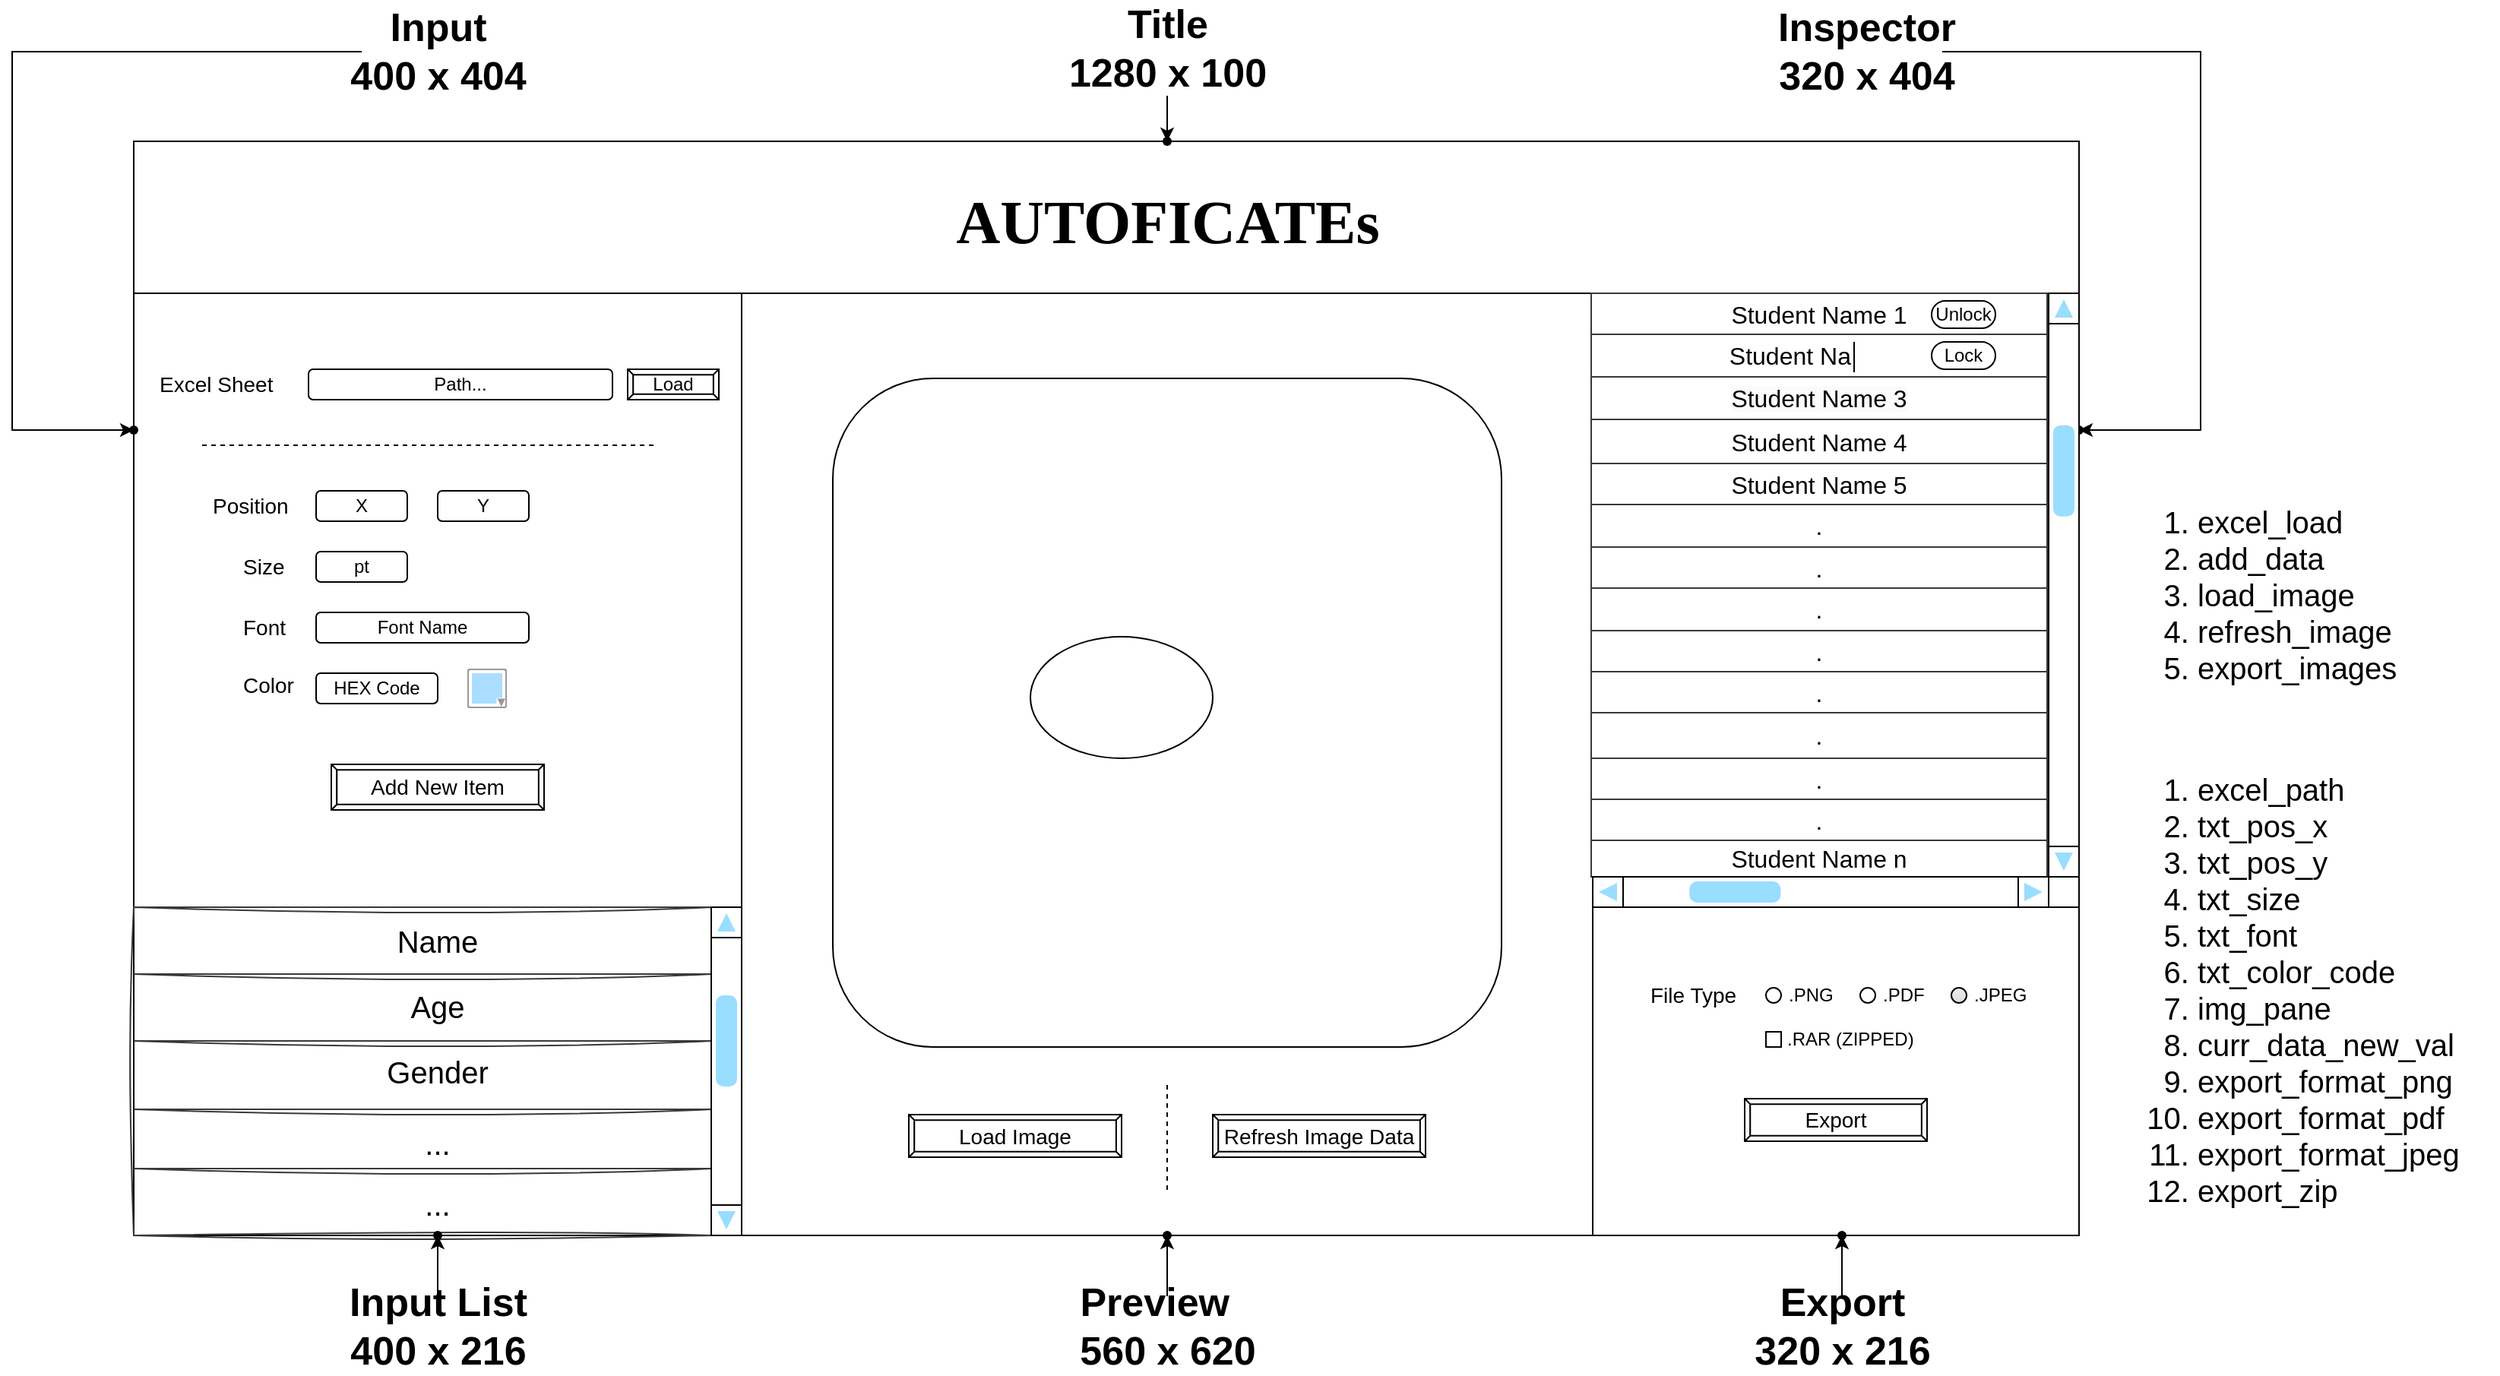 <mxfile version="22.1.11" type="github">
  <diagram name="Layout" id="3tFr-54vqNAXreYe3aTh">
    <mxGraphModel dx="3215" dy="1828" grid="1" gridSize="10" guides="1" tooltips="1" connect="1" arrows="1" fold="1" page="1" pageScale="1" pageWidth="1600" pageHeight="900" math="0" shadow="0">
      <root>
        <object label="" django-id="" id="0">
          <mxCell />
        </object>
        <mxCell id="1" parent="0" />
        <mxCell id="I5DkHqy-VIiB0eivFTLI-1" value="" style="rounded=0;whiteSpace=wrap;html=1;labelPosition=center;verticalLabelPosition=middle;align=center;verticalAlign=middle;movable=0;resizable=0;rotatable=0;deletable=0;editable=0;locked=1;connectable=0;aspect=fixed;fillColor=none;gradientColor=none;gradientDirection=radial;fillStyle=dots;strokeColor=default;glass=0;" parent="1" vertex="1">
          <mxGeometry width="1280" height="720" as="geometry" />
        </mxCell>
        <mxCell id="KJbxnqqP8v8nSf_yf0gy-2" value="" style="endArrow=none;html=1;rounded=0;entryX=0.25;entryY=0;entryDx=0;entryDy=0;movable=0;resizable=0;rotatable=0;deletable=0;editable=0;locked=1;connectable=0;" parent="1" edge="1">
          <mxGeometry width="50" height="50" relative="1" as="geometry">
            <mxPoint x="400" y="100" as="sourcePoint" />
            <mxPoint x="400" y="720" as="targetPoint" />
          </mxGeometry>
        </mxCell>
        <mxCell id="KJbxnqqP8v8nSf_yf0gy-3" value="" style="endArrow=none;html=1;rounded=0;entryX=0.25;entryY=0;entryDx=0;entryDy=0;movable=0;resizable=0;rotatable=0;deletable=0;editable=0;locked=1;connectable=0;" parent="1" edge="1">
          <mxGeometry width="50" height="50" relative="1" as="geometry">
            <mxPoint x="960" y="100" as="sourcePoint" />
            <mxPoint x="960" y="720" as="targetPoint" />
          </mxGeometry>
        </mxCell>
        <mxCell id="KJbxnqqP8v8nSf_yf0gy-4" value="" style="endArrow=none;html=1;rounded=0;movable=1;resizable=1;rotatable=1;deletable=1;editable=1;locked=0;connectable=1;" parent="1" edge="1">
          <mxGeometry width="50" height="50" relative="1" as="geometry">
            <mxPoint y="504" as="sourcePoint" />
            <mxPoint x="400" y="504" as="targetPoint" />
          </mxGeometry>
        </mxCell>
        <mxCell id="KJbxnqqP8v8nSf_yf0gy-5" value="" style="endArrow=none;html=1;rounded=0;movable=0;resizable=0;rotatable=0;deletable=0;editable=0;locked=1;connectable=0;" parent="1" edge="1">
          <mxGeometry width="50" height="50" relative="1" as="geometry">
            <mxPoint x="960" y="504" as="sourcePoint" />
            <mxPoint x="1280" y="504" as="targetPoint" />
          </mxGeometry>
        </mxCell>
        <object label="Load" django-id="excel_load" django-submit-type="POST" id="KJbxnqqP8v8nSf_yf0gy-23">
          <mxCell style="labelPosition=center;verticalLabelPosition=middle;align=center;html=1;shape=mxgraph.basic.button;dx=3.57;whiteSpace=wrap;" parent="1" vertex="1">
            <mxGeometry x="325" y="150" width="60" height="20" as="geometry" />
          </mxCell>
        </object>
        <mxCell id="KJbxnqqP8v8nSf_yf0gy-24" value="Excel Sheet" style="text;html=1;strokeColor=none;fillColor=none;align=left;verticalAlign=middle;whiteSpace=wrap;rounded=0;fontSize=14;" parent="1" vertex="1">
          <mxGeometry x="15" y="150" width="80" height="20" as="geometry" />
        </mxCell>
        <object label="Path..." django-id="excel_path" id="KJbxnqqP8v8nSf_yf0gy-25">
          <mxCell style="rounded=1;whiteSpace=wrap;html=1;strokeColor=default;align=center;verticalAlign=middle;fontFamily=Helvetica;fontSize=12;fontColor=default;fillColor=default;" parent="1" vertex="1">
            <mxGeometry x="115" y="150" width="200" height="20" as="geometry" />
          </mxCell>
        </object>
        <mxCell id="KJbxnqqP8v8nSf_yf0gy-31" value="Position" style="text;html=1;strokeColor=none;fillColor=none;align=left;verticalAlign=middle;whiteSpace=wrap;rounded=0;fontSize=14;fontFamily=Helvetica;fontColor=default;" parent="1" vertex="1">
          <mxGeometry x="50" y="230" width="50" height="20" as="geometry" />
        </mxCell>
        <object label="X" django-id="txt_pos_x" id="KJbxnqqP8v8nSf_yf0gy-33">
          <mxCell style="rounded=1;whiteSpace=wrap;html=1;align=center;verticalAlign=middle;fontFamily=Helvetica;fontSize=12;fontColor=default;fillColor=none;gradientColor=none;" parent="1" vertex="1">
            <mxGeometry x="120" y="230" width="60" height="20" as="geometry" />
          </mxCell>
        </object>
        <object label="Y" django-id="txt_pos_y" id="KJbxnqqP8v8nSf_yf0gy-34">
          <mxCell style="rounded=1;whiteSpace=wrap;html=1;align=center;verticalAlign=middle;fontFamily=Helvetica;fontSize=12;fontColor=default;fillColor=none;gradientColor=none;" parent="1" vertex="1">
            <mxGeometry x="200" y="230" width="60" height="20" as="geometry" />
          </mxCell>
        </object>
        <mxCell id="KJbxnqqP8v8nSf_yf0gy-42" value="Size" style="text;html=1;strokeColor=none;fillColor=none;align=left;verticalAlign=middle;whiteSpace=wrap;rounded=0;fontSize=14;fontFamily=Helvetica;fontColor=default;" parent="1" vertex="1">
          <mxGeometry x="70" y="270" width="30" height="20" as="geometry" />
        </mxCell>
        <object label="&lt;div style=&quot;&quot;&gt;&lt;span style=&quot;background-color: initial;&quot;&gt;pt&lt;/span&gt;&lt;/div&gt;" django-id="txt_size" id="KJbxnqqP8v8nSf_yf0gy-43">
          <mxCell style="rounded=1;whiteSpace=wrap;html=1;align=center;verticalAlign=middle;fontFamily=Helvetica;fontSize=12;fontColor=default;fillColor=none;gradientColor=none;" parent="1" vertex="1">
            <mxGeometry x="120" y="270" width="60" height="20" as="geometry" />
          </mxCell>
        </object>
        <mxCell id="KJbxnqqP8v8nSf_yf0gy-44" value="Font" style="text;html=1;strokeColor=none;fillColor=none;align=left;verticalAlign=middle;whiteSpace=wrap;rounded=0;fontSize=14;fontFamily=Helvetica;fontColor=default;" parent="1" vertex="1">
          <mxGeometry x="70" y="310" width="30" height="20" as="geometry" />
        </mxCell>
        <object label="&lt;div style=&quot;&quot;&gt;&lt;span style=&quot;background-color: initial;&quot;&gt;Font Name&lt;/span&gt;&lt;/div&gt;" django-id="txt_font" id="KJbxnqqP8v8nSf_yf0gy-45">
          <mxCell style="rounded=1;whiteSpace=wrap;html=1;align=center;verticalAlign=middle;fontFamily=Helvetica;fontSize=12;fontColor=default;fillColor=none;gradientColor=none;" parent="1" vertex="1">
            <mxGeometry x="120" y="310" width="140" height="20" as="geometry" />
          </mxCell>
        </object>
        <object label="&lt;div style=&quot;&quot;&gt;&lt;span style=&quot;background-color: initial;&quot;&gt;HEX Code&lt;/span&gt;&lt;/div&gt;" django-id="txt_color_code" id="KJbxnqqP8v8nSf_yf0gy-46">
          <mxCell style="rounded=1;whiteSpace=wrap;html=1;align=center;verticalAlign=middle;fontFamily=Helvetica;fontSize=12;fontColor=default;fillColor=none;gradientColor=none;" parent="1" vertex="1">
            <mxGeometry x="120" y="350" width="80" height="20" as="geometry" />
          </mxCell>
        </object>
        <mxCell id="KJbxnqqP8v8nSf_yf0gy-47" value="Color" style="text;html=1;strokeColor=none;fillColor=none;align=left;verticalAlign=middle;whiteSpace=wrap;rounded=0;fontSize=14;fontFamily=Helvetica;fontColor=default;" parent="1" vertex="1">
          <mxGeometry x="70" y="347.5" width="30" height="20" as="geometry" />
        </mxCell>
        <mxCell id="KJbxnqqP8v8nSf_yf0gy-48" value="" style="verticalLabelPosition=bottom;shadow=0;dashed=0;align=center;html=1;verticalAlign=top;strokeWidth=1;shape=mxgraph.mockup.forms.colorPicker;chosenColor=#aaddff;rounded=0;fontFamily=Helvetica;fontSize=12;" parent="1" vertex="1">
          <mxGeometry x="220" y="347.5" width="25" height="25" as="geometry" />
        </mxCell>
        <mxCell id="KJbxnqqP8v8nSf_yf0gy-49" value="" style="endArrow=none;html=1;rounded=0;fontFamily=Helvetica;fontSize=12;fontColor=default;movable=0;resizable=0;rotatable=0;deletable=0;editable=0;locked=1;connectable=0;" parent="1" edge="1">
          <mxGeometry width="50" height="50" relative="1" as="geometry">
            <mxPoint y="100" as="sourcePoint" />
            <mxPoint x="1280" y="100" as="targetPoint" />
          </mxGeometry>
        </mxCell>
        <object label="Add New Item" django-id="add_data" django-submit-type="POST" id="KJbxnqqP8v8nSf_yf0gy-50">
          <mxCell style="labelPosition=center;verticalLabelPosition=middle;align=center;html=1;shape=mxgraph.basic.button;dx=3.57;whiteSpace=wrap;fontSize=14;" parent="1" vertex="1">
            <mxGeometry x="130" y="410" width="140" height="30" as="geometry" />
          </mxCell>
        </object>
        <mxCell id="KJbxnqqP8v8nSf_yf0gy-64" value="" style="shape=table;startSize=0;container=1;collapsible=0;childLayout=tableLayout;fontSize=16;rounded=1;align=left;verticalAlign=middle;fontFamily=Helvetica;spacing=2;labelBorderColor=none;whiteSpace=wrap;html=1;labelBackgroundColor=none;fontStyle=0;arcSize=37;swimlaneLine=1;swimlaneFillColor=default;spacingLeft=50;fillColor=default;strokeColor=#36393d;fillStyle=auto;gradientColor=none;shadow=0;sketch=1;curveFitting=1;jiggle=2;" parent="1" vertex="1">
          <mxGeometry y="504" width="380" height="216" as="geometry" />
        </mxCell>
        <mxCell id="KJbxnqqP8v8nSf_yf0gy-79" style="shape=tableRow;horizontal=0;startSize=0;swimlaneHead=0;swimlaneBody=0;strokeColor=inherit;top=0;left=0;bottom=0;right=0;collapsible=0;dropTarget=0;fillColor=none;points=[[0,0.5],[1,0.5]];portConstraint=eastwest;fontSize=16;rounded=0;align=left;verticalAlign=middle;fontFamily=Helvetica;fontColor=default;html=1;spacingLeft=3;spacing=5;" parent="KJbxnqqP8v8nSf_yf0gy-64" vertex="1">
          <mxGeometry width="380" height="44" as="geometry" />
        </mxCell>
        <mxCell id="KJbxnqqP8v8nSf_yf0gy-80" value="" style="shape=partialRectangle;html=1;whiteSpace=wrap;connectable=0;strokeColor=inherit;overflow=hidden;fillColor=none;top=0;left=0;bottom=0;right=0;pointerEvents=1;fontSize=16;rounded=0;align=left;verticalAlign=middle;fontFamily=Helvetica;fontColor=default;" parent="KJbxnqqP8v8nSf_yf0gy-79" vertex="1">
          <mxGeometry width="380" height="44" as="geometry">
            <mxRectangle width="380" height="44" as="alternateBounds" />
          </mxGeometry>
        </mxCell>
        <mxCell id="KJbxnqqP8v8nSf_yf0gy-77" style="shape=tableRow;horizontal=0;startSize=0;swimlaneHead=0;swimlaneBody=0;strokeColor=inherit;top=0;left=0;bottom=0;right=0;collapsible=0;dropTarget=0;fillColor=none;points=[[0,0.5],[1,0.5]];portConstraint=eastwest;fontSize=16;rounded=0;align=left;verticalAlign=middle;fontFamily=Helvetica;fontColor=default;html=1;" parent="KJbxnqqP8v8nSf_yf0gy-64" vertex="1">
          <mxGeometry y="44" width="380" height="44" as="geometry" />
        </mxCell>
        <mxCell id="KJbxnqqP8v8nSf_yf0gy-78" value="" style="shape=partialRectangle;html=1;whiteSpace=wrap;connectable=0;strokeColor=inherit;overflow=hidden;fillColor=none;top=0;left=0;bottom=0;right=0;pointerEvents=1;fontSize=16;rounded=0;align=left;verticalAlign=middle;fontFamily=Helvetica;fontColor=default;" parent="KJbxnqqP8v8nSf_yf0gy-77" vertex="1">
          <mxGeometry width="380" height="44" as="geometry">
            <mxRectangle width="380" height="44" as="alternateBounds" />
          </mxGeometry>
        </mxCell>
        <mxCell id="KJbxnqqP8v8nSf_yf0gy-65" value="" style="shape=tableRow;horizontal=0;startSize=0;swimlaneHead=0;swimlaneBody=0;strokeColor=inherit;top=0;left=0;bottom=0;right=0;collapsible=0;dropTarget=0;fillColor=none;points=[[0,0.5],[1,0.5]];portConstraint=eastwest;fontSize=16;rounded=0;align=left;verticalAlign=middle;fontFamily=Helvetica;fontColor=default;html=1;" parent="KJbxnqqP8v8nSf_yf0gy-64" vertex="1">
          <mxGeometry y="88" width="380" height="45" as="geometry" />
        </mxCell>
        <mxCell id="KJbxnqqP8v8nSf_yf0gy-67" value="" style="shape=partialRectangle;html=1;whiteSpace=wrap;connectable=0;strokeColor=inherit;overflow=hidden;fillColor=none;top=0;left=0;bottom=0;right=0;pointerEvents=1;fontSize=16;rounded=0;align=left;verticalAlign=middle;fontFamily=Helvetica;fontColor=default;" parent="KJbxnqqP8v8nSf_yf0gy-65" vertex="1">
          <mxGeometry width="380" height="45" as="geometry">
            <mxRectangle width="380" height="45" as="alternateBounds" />
          </mxGeometry>
        </mxCell>
        <mxCell id="KJbxnqqP8v8nSf_yf0gy-69" value="" style="shape=tableRow;horizontal=0;startSize=0;swimlaneHead=0;swimlaneBody=0;strokeColor=inherit;top=0;left=0;bottom=0;right=0;collapsible=0;dropTarget=0;fillColor=none;points=[[0,0.5],[1,0.5]];portConstraint=eastwest;fontSize=16;rounded=0;align=left;verticalAlign=middle;fontFamily=Helvetica;fontColor=default;html=1;" parent="KJbxnqqP8v8nSf_yf0gy-64" vertex="1">
          <mxGeometry y="133" width="380" height="39" as="geometry" />
        </mxCell>
        <mxCell id="KJbxnqqP8v8nSf_yf0gy-71" value="" style="shape=partialRectangle;html=1;whiteSpace=wrap;connectable=0;strokeColor=inherit;overflow=hidden;fillColor=none;top=0;left=0;bottom=0;right=0;pointerEvents=1;fontSize=16;rounded=0;align=left;verticalAlign=middle;fontFamily=Helvetica;fontColor=default;" parent="KJbxnqqP8v8nSf_yf0gy-69" vertex="1">
          <mxGeometry width="380" height="39" as="geometry">
            <mxRectangle width="380" height="39" as="alternateBounds" />
          </mxGeometry>
        </mxCell>
        <mxCell id="KJbxnqqP8v8nSf_yf0gy-73" value="" style="shape=tableRow;horizontal=0;startSize=0;swimlaneHead=0;swimlaneBody=0;strokeColor=inherit;top=0;left=0;bottom=0;right=0;collapsible=0;dropTarget=0;fillColor=none;points=[[0,0.5],[1,0.5]];portConstraint=eastwest;fontSize=16;rounded=0;align=left;verticalAlign=middle;fontFamily=Helvetica;fontColor=default;html=1;" parent="KJbxnqqP8v8nSf_yf0gy-64" vertex="1">
          <mxGeometry y="172" width="380" height="44" as="geometry" />
        </mxCell>
        <mxCell id="KJbxnqqP8v8nSf_yf0gy-75" value="" style="shape=partialRectangle;html=1;whiteSpace=wrap;connectable=0;strokeColor=inherit;overflow=hidden;fillColor=none;top=0;left=0;bottom=0;right=0;pointerEvents=1;fontSize=16;rounded=0;align=left;verticalAlign=middle;fontFamily=Helvetica;fontColor=default;" parent="KJbxnqqP8v8nSf_yf0gy-73" vertex="1">
          <mxGeometry width="380" height="44" as="geometry">
            <mxRectangle width="380" height="44" as="alternateBounds" />
          </mxGeometry>
        </mxCell>
        <mxCell id="KJbxnqqP8v8nSf_yf0gy-83" value="Name" style="text;html=1;strokeColor=none;fillColor=none;align=center;verticalAlign=middle;whiteSpace=wrap;rounded=0;fontSize=20;fontFamily=Helvetica;fontColor=default;arcSize=50;shadow=0;glass=0;gradientColor=none;" parent="1" vertex="1">
          <mxGeometry x="170" y="515.5" width="60" height="20" as="geometry" />
        </mxCell>
        <mxCell id="KJbxnqqP8v8nSf_yf0gy-96" value="Age" style="text;html=1;strokeColor=none;fillColor=none;align=center;verticalAlign=middle;whiteSpace=wrap;rounded=0;fontSize=20;fontFamily=Helvetica;fontColor=default;" parent="1" vertex="1">
          <mxGeometry x="170" y="558.5" width="60" height="20" as="geometry" />
        </mxCell>
        <mxCell id="KJbxnqqP8v8nSf_yf0gy-97" value="Gender" style="text;html=1;strokeColor=none;fillColor=none;align=center;verticalAlign=middle;whiteSpace=wrap;rounded=0;fontSize=20;fontFamily=Helvetica;fontColor=default;" parent="1" vertex="1">
          <mxGeometry x="170" y="602" width="60" height="20" as="geometry" />
        </mxCell>
        <mxCell id="KJbxnqqP8v8nSf_yf0gy-98" value="..." style="text;html=1;strokeColor=none;fillColor=none;align=center;verticalAlign=middle;whiteSpace=wrap;rounded=0;fontSize=20;fontFamily=Helvetica;fontColor=default;" parent="1" vertex="1">
          <mxGeometry x="170" y="648.5" width="60" height="20" as="geometry" />
        </mxCell>
        <mxCell id="KJbxnqqP8v8nSf_yf0gy-99" value="..." style="text;html=1;strokeColor=none;fillColor=none;align=center;verticalAlign=middle;whiteSpace=wrap;rounded=0;fontSize=20;fontFamily=Helvetica;fontColor=default;" parent="1" vertex="1">
          <mxGeometry x="170" y="688.5" width="60" height="20" as="geometry" />
        </mxCell>
        <object label="" django-id="img_pane" id="KJbxnqqP8v8nSf_yf0gy-100">
          <mxCell style="rounded=1;whiteSpace=wrap;html=1;align=left;verticalAlign=middle;fontFamily=Helvetica;fontSize=12;fontColor=default;fillColor=none;gradientColor=none;" parent="1" vertex="1">
            <mxGeometry x="460" y="156" width="440" height="440" as="geometry" />
          </mxCell>
        </object>
        <mxCell id="KJbxnqqP8v8nSf_yf0gy-101" value="" style="group;movable=0;resizable=0;rotatable=0;deletable=0;editable=0;locked=1;connectable=0;" parent="1" vertex="1" connectable="0">
          <mxGeometry x="1090" y="-79" width="270" height="279" as="geometry" />
        </mxCell>
        <mxCell id="KJbxnqqP8v8nSf_yf0gy-7" value="Inspector&lt;br style=&quot;font-size: 26px;&quot;&gt;320 x 404" style="text;strokeColor=none;fillColor=none;html=1;fontSize=26;fontStyle=1;verticalAlign=middle;align=center;movable=1;resizable=1;rotatable=1;deletable=1;editable=1;locked=0;connectable=1;" parent="KJbxnqqP8v8nSf_yf0gy-101" vertex="1">
          <mxGeometry width="100" height="40" as="geometry" />
        </mxCell>
        <mxCell id="KJbxnqqP8v8nSf_yf0gy-8" value="" style="shape=waypoint;sketch=0;size=6;pointerEvents=1;points=[];fillColor=none;resizable=0;rotatable=0;perimeter=centerPerimeter;snapToPoint=1;" parent="KJbxnqqP8v8nSf_yf0gy-101" vertex="1">
          <mxGeometry x="180" y="259" width="20" height="20" as="geometry" />
        </mxCell>
        <mxCell id="KJbxnqqP8v8nSf_yf0gy-9" value="" style="edgeStyle=orthogonalEdgeStyle;rounded=0;orthogonalLoop=1;jettySize=auto;html=1;" parent="KJbxnqqP8v8nSf_yf0gy-101" source="KJbxnqqP8v8nSf_yf0gy-7" target="KJbxnqqP8v8nSf_yf0gy-8" edge="1">
          <mxGeometry relative="1" as="geometry">
            <Array as="points">
              <mxPoint x="270" y="20" />
              <mxPoint x="270" y="269" />
            </Array>
          </mxGeometry>
        </mxCell>
        <mxCell id="KJbxnqqP8v8nSf_yf0gy-103" value="" style="group;movable=0;resizable=0;rotatable=0;deletable=0;editable=0;locked=1;connectable=0;" parent="1" vertex="1" connectable="0">
          <mxGeometry x="-80" y="-79" width="330" height="279" as="geometry" />
        </mxCell>
        <mxCell id="KJbxnqqP8v8nSf_yf0gy-37" value="" style="group;movable=1;resizable=1;rotatable=1;deletable=1;editable=1;locked=0;connectable=1;" parent="KJbxnqqP8v8nSf_yf0gy-103" vertex="1" connectable="0">
          <mxGeometry x="230" width="100" height="89" as="geometry" />
        </mxCell>
        <mxCell id="KJbxnqqP8v8nSf_yf0gy-6" value="Input&lt;br style=&quot;font-size: 26px;&quot;&gt;400 x 404" style="text;strokeColor=none;fillColor=none;html=1;fontSize=26;fontStyle=1;verticalAlign=middle;align=center;movable=1;resizable=1;rotatable=1;deletable=1;editable=1;locked=0;connectable=1;" parent="KJbxnqqP8v8nSf_yf0gy-37" vertex="1">
          <mxGeometry width="100" height="40" as="geometry" />
        </mxCell>
        <mxCell id="KJbxnqqP8v8nSf_yf0gy-10" value="" style="shape=waypoint;sketch=0;size=6;pointerEvents=1;points=[];fillColor=none;resizable=0;rotatable=0;perimeter=centerPerimeter;snapToPoint=1;" parent="KJbxnqqP8v8nSf_yf0gy-103" vertex="1">
          <mxGeometry x="70" y="259" width="20" height="20" as="geometry" />
        </mxCell>
        <mxCell id="KJbxnqqP8v8nSf_yf0gy-11" value="" style="edgeStyle=orthogonalEdgeStyle;rounded=0;orthogonalLoop=1;jettySize=auto;html=1;" parent="KJbxnqqP8v8nSf_yf0gy-103" source="KJbxnqqP8v8nSf_yf0gy-6" target="KJbxnqqP8v8nSf_yf0gy-10" edge="1">
          <mxGeometry relative="1" as="geometry">
            <Array as="points">
              <mxPoint y="20" />
              <mxPoint y="269" />
            </Array>
          </mxGeometry>
        </mxCell>
        <mxCell id="KJbxnqqP8v8nSf_yf0gy-105" value="" style="group;movable=0;resizable=0;rotatable=0;deletable=0;editable=0;locked=1;connectable=0;" parent="1" vertex="1" connectable="0">
          <mxGeometry x="630" y="710" width="100" height="90" as="geometry" />
        </mxCell>
        <mxCell id="KJbxnqqP8v8nSf_yf0gy-12" value="Preview&lt;span style=&quot;white-space: pre; font-size: 26px;&quot;&gt;&#x9;&lt;/span&gt;&lt;br style=&quot;font-size: 26px;&quot;&gt;560 x 620" style="text;strokeColor=none;fillColor=none;html=1;fontSize=26;fontStyle=1;verticalAlign=middle;align=center;movable=1;resizable=1;rotatable=1;deletable=1;editable=1;locked=0;connectable=1;" parent="KJbxnqqP8v8nSf_yf0gy-105" vertex="1">
          <mxGeometry y="50" width="100" height="40" as="geometry" />
        </mxCell>
        <mxCell id="KJbxnqqP8v8nSf_yf0gy-13" value="" style="shape=waypoint;sketch=0;size=6;pointerEvents=1;points=[];fillColor=none;resizable=0;rotatable=0;perimeter=centerPerimeter;snapToPoint=1;" parent="KJbxnqqP8v8nSf_yf0gy-105" vertex="1">
          <mxGeometry x="40" width="20" height="20" as="geometry" />
        </mxCell>
        <mxCell id="KJbxnqqP8v8nSf_yf0gy-14" value="" style="edgeStyle=orthogonalEdgeStyle;rounded=0;orthogonalLoop=1;jettySize=auto;html=1;" parent="KJbxnqqP8v8nSf_yf0gy-105" source="KJbxnqqP8v8nSf_yf0gy-12" target="KJbxnqqP8v8nSf_yf0gy-13" edge="1">
          <mxGeometry relative="1" as="geometry" />
        </mxCell>
        <mxCell id="KJbxnqqP8v8nSf_yf0gy-110" value="" style="endArrow=none;dashed=1;html=1;rounded=0;fontFamily=Helvetica;fontSize=12;fontColor=default;" parent="1" edge="1">
          <mxGeometry width="50" height="50" relative="1" as="geometry">
            <mxPoint x="45" y="200" as="sourcePoint" />
            <mxPoint x="345" y="200" as="targetPoint" />
          </mxGeometry>
        </mxCell>
        <mxCell id="KJbxnqqP8v8nSf_yf0gy-112" value="File Type" style="text;html=1;strokeColor=none;fillColor=none;align=left;verticalAlign=middle;whiteSpace=wrap;rounded=0;fontSize=14;fontFamily=Helvetica;fontColor=default;" parent="1" vertex="1">
          <mxGeometry x="996" y="552" width="60" height="20" as="geometry" />
        </mxCell>
        <object label="Export" django-id="export_images" django-submit-type="POST" id="KJbxnqqP8v8nSf_yf0gy-119">
          <mxCell style="labelPosition=center;verticalLabelPosition=middle;align=center;html=1;shape=mxgraph.basic.button;dx=3.57;whiteSpace=wrap;fontSize=14;" parent="1" vertex="1">
            <mxGeometry x="1060" y="630" width="120" height="28" as="geometry" />
          </mxCell>
        </object>
        <object label=".PNG" django-id="export_format_png" id="KJbxnqqP8v8nSf_yf0gy-126">
          <mxCell style="html=1;shadow=0;dashed=0;shape=mxgraph.bootstrap.radioButton2;labelPosition=right;verticalLabelPosition=middle;align=left;verticalAlign=middle;checked=0;spacing=5;checkedFill=#0085FC;checkedStroke=#ffffff;rounded=0;fontFamily=Helvetica;fontSize=12;" parent="1" vertex="1">
            <mxGeometry x="1074" y="557" width="10" height="10" as="geometry" />
          </mxCell>
        </object>
        <object label=".JPEG" django-id="export_format_jpeg" id="KJbxnqqP8v8nSf_yf0gy-127">
          <mxCell style="html=1;shadow=0;dashed=0;shape=mxgraph.bootstrap.radioButton2;labelPosition=right;verticalLabelPosition=middle;align=left;verticalAlign=middle;gradientColor=#DEDEDE;fillColor=#EDEDED;checked=0;spacing=5;checkedFill=#0085FC;checkedStroke=#ffffff;rounded=0;fontFamily=Helvetica;fontSize=12;fontColor=default;" parent="1" vertex="1">
            <mxGeometry x="1196" y="557" width="10" height="10" as="geometry" />
          </mxCell>
        </object>
        <object label=".PDF" django-id="export_format_pdf" id="KJbxnqqP8v8nSf_yf0gy-128">
          <mxCell style="html=1;shadow=0;dashed=0;shape=mxgraph.bootstrap.radioButton2;labelPosition=right;verticalLabelPosition=middle;align=left;verticalAlign=middle;checked=0;spacing=5;checkedFill=#0085FC;checkedStroke=#ffffff;rounded=0;fontFamily=Helvetica;fontSize=12;" parent="1" vertex="1">
            <mxGeometry x="1136" y="557" width="10" height="10" as="geometry" />
          </mxCell>
        </object>
        <object label=".RAR (ZIPPED)" django-id="export_zip" id="KJbxnqqP8v8nSf_yf0gy-133">
          <mxCell style="rounded=1;align=left;verticalAlign=middle;fontStyle=0;fontSize=12;labelPosition=right;verticalLabelPosition=middle;spacingLeft=2;html=1;shadow=0;dashed=0;fontFamily=Helvetica;arcSize=0;" parent="1" vertex="1">
            <mxGeometry x="1074" y="586" width="10" height="10" as="geometry" />
          </mxCell>
        </object>
        <object label="Load Image" django-id="load_image" django-submit-type="POST" id="KJbxnqqP8v8nSf_yf0gy-137">
          <mxCell style="labelPosition=center;verticalLabelPosition=middle;align=center;html=1;shape=mxgraph.basic.button;dx=3.57;whiteSpace=wrap;fontSize=14;" parent="1" vertex="1">
            <mxGeometry x="510" y="640.5" width="140" height="28" as="geometry" />
          </mxCell>
        </object>
        <object label="Refresh Image Data" django-id="refresh_image" django-submit-type="POST" id="KJbxnqqP8v8nSf_yf0gy-138">
          <mxCell style="labelPosition=center;verticalLabelPosition=middle;align=center;html=1;shape=mxgraph.basic.button;dx=3.57;whiteSpace=wrap;fontSize=14;" parent="1" vertex="1">
            <mxGeometry x="710" y="640.5" width="140" height="28" as="geometry" />
          </mxCell>
        </object>
        <mxCell id="KJbxnqqP8v8nSf_yf0gy-139" value="AUTOFICATEs" style="text;strokeColor=none;fillColor=none;html=1;fontSize=40;fontStyle=1;verticalAlign=middle;align=center;fontFamily=Lucida Console;fontColor=default;" parent="1" vertex="1">
          <mxGeometry x="470" y="32.5" width="420" height="40" as="geometry" />
        </mxCell>
        <mxCell id="KJbxnqqP8v8nSf_yf0gy-140" value="&lt;ol style=&quot;&quot;&gt;&lt;li style=&quot;font-size: 20px;&quot;&gt;excel_load&lt;/li&gt;&lt;li style=&quot;font-size: 20px;&quot;&gt;add_data&lt;/li&gt;&lt;li style=&quot;font-size: 20px;&quot;&gt;load_image&lt;/li&gt;&lt;li style=&quot;&quot;&gt;refresh_image&lt;br&gt;&lt;/li&gt;&lt;li style=&quot;&quot;&gt;export_images&lt;br&gt;&lt;/li&gt;&lt;/ol&gt;" style="text;strokeColor=none;fillColor=none;html=1;whiteSpace=wrap;verticalAlign=top;overflow=hidden;fontSize=20;fontFamily=Helvetica;fontColor=default;" parent="1" vertex="1">
          <mxGeometry x="1316" y="212" width="240" height="160" as="geometry" />
        </mxCell>
        <mxCell id="KJbxnqqP8v8nSf_yf0gy-141" value="" style="endArrow=none;dashed=1;html=1;rounded=0;fontFamily=Helvetica;fontSize=12;fontColor=default;" parent="1" edge="1">
          <mxGeometry width="50" height="50" relative="1" as="geometry">
            <mxPoint x="680" y="690" as="sourcePoint" />
            <mxPoint x="680" y="620" as="targetPoint" />
          </mxGeometry>
        </mxCell>
        <mxCell id="KJbxnqqP8v8nSf_yf0gy-142" value="" style="group;movable=0;resizable=0;rotatable=0;deletable=0;editable=0;locked=1;connectable=0;" parent="1" vertex="1" connectable="0">
          <mxGeometry x="1074" y="710" width="100" height="90" as="geometry" />
        </mxCell>
        <mxCell id="KJbxnqqP8v8nSf_yf0gy-20" value="Export&lt;br style=&quot;font-size: 26px;&quot;&gt;320 x 216" style="text;strokeColor=none;fillColor=none;html=1;fontSize=26;fontStyle=1;verticalAlign=middle;align=center;movable=1;resizable=1;rotatable=1;deletable=1;editable=1;locked=0;connectable=1;" parent="KJbxnqqP8v8nSf_yf0gy-142" vertex="1">
          <mxGeometry y="50" width="100" height="40" as="geometry" />
        </mxCell>
        <mxCell id="KJbxnqqP8v8nSf_yf0gy-21" value="" style="shape=waypoint;sketch=0;size=6;pointerEvents=1;points=[];fillColor=none;resizable=0;rotatable=0;perimeter=centerPerimeter;snapToPoint=1;" parent="KJbxnqqP8v8nSf_yf0gy-142" vertex="1">
          <mxGeometry x="40" width="20" height="20" as="geometry" />
        </mxCell>
        <mxCell id="KJbxnqqP8v8nSf_yf0gy-22" value="" style="edgeStyle=orthogonalEdgeStyle;rounded=0;orthogonalLoop=1;jettySize=auto;html=1;" parent="KJbxnqqP8v8nSf_yf0gy-142" source="KJbxnqqP8v8nSf_yf0gy-20" target="KJbxnqqP8v8nSf_yf0gy-21" edge="1">
          <mxGeometry relative="1" as="geometry" />
        </mxCell>
        <mxCell id="KJbxnqqP8v8nSf_yf0gy-145" value="" style="group;movable=0;resizable=0;rotatable=0;deletable=0;editable=0;locked=1;connectable=0;" parent="1" vertex="1" connectable="0">
          <mxGeometry x="150" y="710" width="100" height="90" as="geometry" />
        </mxCell>
        <mxCell id="KJbxnqqP8v8nSf_yf0gy-18" value="" style="shape=waypoint;sketch=0;size=6;pointerEvents=1;points=[];fillColor=none;resizable=0;rotatable=0;perimeter=centerPerimeter;snapToPoint=1;" parent="KJbxnqqP8v8nSf_yf0gy-145" vertex="1">
          <mxGeometry x="40" width="20" height="20" as="geometry" />
        </mxCell>
        <mxCell id="KJbxnqqP8v8nSf_yf0gy-15" value="Input List&lt;br style=&quot;font-size: 26px;&quot;&gt;400 x 216" style="text;strokeColor=none;fillColor=none;html=1;fontSize=26;fontStyle=1;verticalAlign=middle;align=center;movable=1;resizable=1;rotatable=1;deletable=1;editable=1;locked=0;connectable=1;container=0;" parent="KJbxnqqP8v8nSf_yf0gy-145" vertex="1">
          <mxGeometry y="50" width="100" height="40" as="geometry" />
        </mxCell>
        <mxCell id="KJbxnqqP8v8nSf_yf0gy-19" value="" style="edgeStyle=orthogonalEdgeStyle;rounded=0;orthogonalLoop=1;jettySize=auto;html=1;movable=1;resizable=1;rotatable=1;deletable=1;editable=1;locked=0;connectable=1;" parent="KJbxnqqP8v8nSf_yf0gy-145" source="KJbxnqqP8v8nSf_yf0gy-15" target="KJbxnqqP8v8nSf_yf0gy-18" edge="1">
          <mxGeometry relative="1" as="geometry" />
        </mxCell>
        <mxCell id="KJbxnqqP8v8nSf_yf0gy-158" value="" style="shape=table;startSize=0;container=1;collapsible=0;childLayout=tableLayout;fontSize=16;rounded=0;align=center;verticalAlign=middle;fontFamily=Helvetica;spacing=2;labelBorderColor=none;html=1;labelBackgroundColor=none;fontStyle=0;arcSize=37;swimlaneLine=1;swimlaneFillColor=default;spacingLeft=50;fillColor=default;strokeColor=#36393d;fillStyle=auto;gradientColor=none;shadow=0;" parent="1" vertex="1">
          <mxGeometry x="959" y="100" width="300" height="384" as="geometry" />
        </mxCell>
        <mxCell id="KJbxnqqP8v8nSf_yf0gy-190" style="shape=tableRow;horizontal=0;startSize=0;swimlaneHead=0;swimlaneBody=0;strokeColor=inherit;top=0;left=0;bottom=0;right=0;collapsible=0;dropTarget=0;fillColor=none;points=[[0,0.5],[1,0.5]];portConstraint=eastwest;fontSize=16;rounded=0;align=left;verticalAlign=middle;fontFamily=Helvetica;fontColor=default;html=1;spacingLeft=3;spacing=5;" parent="KJbxnqqP8v8nSf_yf0gy-158" vertex="1">
          <mxGeometry width="300" height="27" as="geometry" />
        </mxCell>
        <mxCell id="KJbxnqqP8v8nSf_yf0gy-191" value="Student Name 1" style="shape=partialRectangle;html=1;whiteSpace=wrap;connectable=0;strokeColor=inherit;overflow=hidden;fillColor=none;top=0;left=0;bottom=0;right=0;pointerEvents=1;fontSize=16;rounded=0;align=center;verticalAlign=middle;fontFamily=Helvetica;fontColor=default;" parent="KJbxnqqP8v8nSf_yf0gy-190" vertex="1">
          <mxGeometry width="300" height="27" as="geometry">
            <mxRectangle width="300" height="27" as="alternateBounds" />
          </mxGeometry>
        </mxCell>
        <mxCell id="KJbxnqqP8v8nSf_yf0gy-186" style="shape=tableRow;horizontal=0;startSize=0;swimlaneHead=0;swimlaneBody=0;strokeColor=inherit;top=0;left=0;bottom=0;right=0;collapsible=0;dropTarget=0;fillColor=none;points=[[0,0.5],[1,0.5]];portConstraint=eastwest;fontSize=16;rounded=0;align=left;verticalAlign=middle;fontFamily=Helvetica;fontColor=default;html=1;spacingLeft=3;spacing=5;" parent="KJbxnqqP8v8nSf_yf0gy-158" vertex="1">
          <mxGeometry y="27" width="300" height="28" as="geometry" />
        </mxCell>
        <mxCell id="KJbxnqqP8v8nSf_yf0gy-187" value="&amp;nbsp; &amp;nbsp; &amp;nbsp; &amp;nbsp; &amp;nbsp; &amp;nbsp; &amp;nbsp; &amp;nbsp; &amp;nbsp; &amp;nbsp; Student Na" style="shape=partialRectangle;html=1;whiteSpace=wrap;connectable=0;strokeColor=inherit;overflow=hidden;fillColor=none;top=0;left=0;bottom=0;right=0;pointerEvents=1;fontSize=16;rounded=0;align=left;verticalAlign=middle;fontFamily=Helvetica;fontColor=default;" parent="KJbxnqqP8v8nSf_yf0gy-186" vertex="1">
          <mxGeometry width="300" height="28" as="geometry">
            <mxRectangle width="300" height="28" as="alternateBounds" />
          </mxGeometry>
        </mxCell>
        <mxCell id="KJbxnqqP8v8nSf_yf0gy-184" style="shape=tableRow;horizontal=0;startSize=0;swimlaneHead=0;swimlaneBody=0;strokeColor=inherit;top=0;left=0;bottom=0;right=0;collapsible=0;dropTarget=0;fillColor=none;points=[[0,0.5],[1,0.5]];portConstraint=eastwest;fontSize=16;rounded=0;align=left;verticalAlign=middle;fontFamily=Helvetica;fontColor=default;html=1;spacingLeft=3;spacing=5;" parent="KJbxnqqP8v8nSf_yf0gy-158" vertex="1">
          <mxGeometry y="55" width="300" height="28" as="geometry" />
        </mxCell>
        <mxCell id="KJbxnqqP8v8nSf_yf0gy-185" value="&lt;span style=&quot;color: rgb(0, 0, 0); font-family: Helvetica; font-size: 16px; font-style: normal; font-variant-ligatures: normal; font-variant-caps: normal; font-weight: 400; letter-spacing: normal; orphans: 2; text-indent: 0px; text-transform: none; widows: 2; word-spacing: 0px; -webkit-text-stroke-width: 0px; background-color: rgb(251, 251, 251); text-decoration-thickness: initial; text-decoration-style: initial; text-decoration-color: initial; float: none; display: inline !important;&quot;&gt;Student Name&lt;span&gt;&amp;nbsp;3&lt;/span&gt;&lt;/span&gt;" style="shape=partialRectangle;html=1;whiteSpace=wrap;connectable=0;strokeColor=inherit;overflow=hidden;fillColor=none;top=0;left=0;bottom=0;right=0;pointerEvents=1;fontSize=16;rounded=0;align=center;verticalAlign=middle;fontFamily=Helvetica;fontColor=default;" parent="KJbxnqqP8v8nSf_yf0gy-184" vertex="1">
          <mxGeometry width="300" height="28" as="geometry">
            <mxRectangle width="300" height="28" as="alternateBounds" />
          </mxGeometry>
        </mxCell>
        <mxCell id="KJbxnqqP8v8nSf_yf0gy-182" style="shape=tableRow;horizontal=0;startSize=0;swimlaneHead=0;swimlaneBody=0;strokeColor=inherit;top=0;left=0;bottom=0;right=0;collapsible=0;dropTarget=0;fillColor=none;points=[[0,0.5],[1,0.5]];portConstraint=eastwest;fontSize=16;rounded=0;align=left;verticalAlign=middle;fontFamily=Helvetica;fontColor=default;html=1;spacingLeft=3;spacing=5;" parent="KJbxnqqP8v8nSf_yf0gy-158" vertex="1">
          <mxGeometry y="83" width="300" height="29" as="geometry" />
        </mxCell>
        <mxCell id="KJbxnqqP8v8nSf_yf0gy-183" value="Student Name 4" style="shape=partialRectangle;html=1;whiteSpace=wrap;connectable=0;strokeColor=inherit;overflow=hidden;fillColor=none;top=0;left=0;bottom=0;right=0;pointerEvents=1;fontSize=16;rounded=0;align=center;verticalAlign=middle;fontFamily=Helvetica;fontColor=default;" parent="KJbxnqqP8v8nSf_yf0gy-182" vertex="1">
          <mxGeometry width="300" height="29" as="geometry">
            <mxRectangle width="300" height="29" as="alternateBounds" />
          </mxGeometry>
        </mxCell>
        <mxCell id="KJbxnqqP8v8nSf_yf0gy-180" style="shape=tableRow;horizontal=0;startSize=0;swimlaneHead=0;swimlaneBody=0;strokeColor=inherit;top=0;left=0;bottom=0;right=0;collapsible=0;dropTarget=0;fillColor=none;points=[[0,0.5],[1,0.5]];portConstraint=eastwest;fontSize=16;rounded=0;align=left;verticalAlign=middle;fontFamily=Helvetica;fontColor=default;html=1;spacingLeft=3;spacing=5;" parent="KJbxnqqP8v8nSf_yf0gy-158" vertex="1">
          <mxGeometry y="112" width="300" height="27" as="geometry" />
        </mxCell>
        <mxCell id="KJbxnqqP8v8nSf_yf0gy-181" value="Student Name 5" style="shape=partialRectangle;html=1;whiteSpace=wrap;connectable=0;strokeColor=inherit;overflow=hidden;fillColor=none;top=0;left=0;bottom=0;right=0;pointerEvents=1;fontSize=16;rounded=0;align=center;verticalAlign=middle;fontFamily=Helvetica;fontColor=default;" parent="KJbxnqqP8v8nSf_yf0gy-180" vertex="1">
          <mxGeometry width="300" height="27" as="geometry">
            <mxRectangle width="300" height="27" as="alternateBounds" />
          </mxGeometry>
        </mxCell>
        <mxCell id="KJbxnqqP8v8nSf_yf0gy-178" style="shape=tableRow;horizontal=0;startSize=0;swimlaneHead=0;swimlaneBody=0;strokeColor=inherit;top=0;left=0;bottom=0;right=0;collapsible=0;dropTarget=0;fillColor=none;points=[[0,0.5],[1,0.5]];portConstraint=eastwest;fontSize=16;rounded=0;align=left;verticalAlign=middle;fontFamily=Helvetica;fontColor=default;html=1;spacingLeft=3;spacing=5;" parent="KJbxnqqP8v8nSf_yf0gy-158" vertex="1">
          <mxGeometry y="139" width="300" height="28" as="geometry" />
        </mxCell>
        <mxCell id="KJbxnqqP8v8nSf_yf0gy-179" value="." style="shape=partialRectangle;html=1;whiteSpace=wrap;connectable=0;strokeColor=inherit;overflow=hidden;fillColor=none;top=0;left=0;bottom=0;right=0;pointerEvents=1;fontSize=16;rounded=0;align=center;verticalAlign=middle;fontFamily=Helvetica;fontColor=default;" parent="KJbxnqqP8v8nSf_yf0gy-178" vertex="1">
          <mxGeometry width="300" height="28" as="geometry">
            <mxRectangle width="300" height="28" as="alternateBounds" />
          </mxGeometry>
        </mxCell>
        <mxCell id="KJbxnqqP8v8nSf_yf0gy-176" style="shape=tableRow;horizontal=0;startSize=0;swimlaneHead=0;swimlaneBody=0;strokeColor=inherit;top=0;left=0;bottom=0;right=0;collapsible=0;dropTarget=0;fillColor=none;points=[[0,0.5],[1,0.5]];portConstraint=eastwest;fontSize=16;rounded=0;align=left;verticalAlign=middle;fontFamily=Helvetica;fontColor=default;html=1;spacingLeft=3;spacing=5;" parent="KJbxnqqP8v8nSf_yf0gy-158" vertex="1">
          <mxGeometry y="167" width="300" height="27" as="geometry" />
        </mxCell>
        <mxCell id="KJbxnqqP8v8nSf_yf0gy-177" value="." style="shape=partialRectangle;html=1;whiteSpace=wrap;connectable=0;strokeColor=inherit;overflow=hidden;fillColor=none;top=0;left=0;bottom=0;right=0;pointerEvents=1;fontSize=16;rounded=0;align=center;verticalAlign=middle;fontFamily=Helvetica;fontColor=default;" parent="KJbxnqqP8v8nSf_yf0gy-176" vertex="1">
          <mxGeometry width="300" height="27" as="geometry">
            <mxRectangle width="300" height="27" as="alternateBounds" />
          </mxGeometry>
        </mxCell>
        <mxCell id="KJbxnqqP8v8nSf_yf0gy-174" style="shape=tableRow;horizontal=0;startSize=0;swimlaneHead=0;swimlaneBody=0;strokeColor=inherit;top=0;left=0;bottom=0;right=0;collapsible=0;dropTarget=0;fillColor=none;points=[[0,0.5],[1,0.5]];portConstraint=eastwest;fontSize=16;rounded=0;align=left;verticalAlign=middle;fontFamily=Helvetica;fontColor=default;html=1;spacingLeft=3;spacing=5;" parent="KJbxnqqP8v8nSf_yf0gy-158" vertex="1">
          <mxGeometry y="194" width="300" height="28" as="geometry" />
        </mxCell>
        <mxCell id="KJbxnqqP8v8nSf_yf0gy-175" value="." style="shape=partialRectangle;html=1;whiteSpace=wrap;connectable=0;strokeColor=inherit;overflow=hidden;fillColor=none;top=0;left=0;bottom=0;right=0;pointerEvents=1;fontSize=16;rounded=0;align=center;verticalAlign=middle;fontFamily=Helvetica;fontColor=default;" parent="KJbxnqqP8v8nSf_yf0gy-174" vertex="1">
          <mxGeometry width="300" height="28" as="geometry">
            <mxRectangle width="300" height="28" as="alternateBounds" />
          </mxGeometry>
        </mxCell>
        <mxCell id="KJbxnqqP8v8nSf_yf0gy-172" style="shape=tableRow;horizontal=0;startSize=0;swimlaneHead=0;swimlaneBody=0;strokeColor=inherit;top=0;left=0;bottom=0;right=0;collapsible=0;dropTarget=0;fillColor=none;points=[[0,0.5],[1,0.5]];portConstraint=eastwest;fontSize=16;rounded=0;align=left;verticalAlign=middle;fontFamily=Helvetica;fontColor=default;html=1;spacingLeft=3;spacing=5;" parent="KJbxnqqP8v8nSf_yf0gy-158" vertex="1">
          <mxGeometry y="222" width="300" height="27" as="geometry" />
        </mxCell>
        <mxCell id="KJbxnqqP8v8nSf_yf0gy-173" value="." style="shape=partialRectangle;html=1;whiteSpace=wrap;connectable=0;strokeColor=inherit;overflow=hidden;fillColor=none;top=0;left=0;bottom=0;right=0;pointerEvents=1;fontSize=16;rounded=0;align=center;verticalAlign=middle;fontFamily=Helvetica;fontColor=default;" parent="KJbxnqqP8v8nSf_yf0gy-172" vertex="1">
          <mxGeometry width="300" height="27" as="geometry">
            <mxRectangle width="300" height="27" as="alternateBounds" />
          </mxGeometry>
        </mxCell>
        <mxCell id="KJbxnqqP8v8nSf_yf0gy-170" style="shape=tableRow;horizontal=0;startSize=0;swimlaneHead=0;swimlaneBody=0;strokeColor=inherit;top=0;left=0;bottom=0;right=0;collapsible=0;dropTarget=0;fillColor=none;points=[[0,0.5],[1,0.5]];portConstraint=eastwest;fontSize=16;rounded=0;align=left;verticalAlign=middle;fontFamily=Helvetica;fontColor=default;html=1;spacingLeft=3;spacing=5;" parent="KJbxnqqP8v8nSf_yf0gy-158" vertex="1">
          <mxGeometry y="249" width="300" height="27" as="geometry" />
        </mxCell>
        <mxCell id="KJbxnqqP8v8nSf_yf0gy-171" value="." style="shape=partialRectangle;html=1;whiteSpace=wrap;connectable=0;strokeColor=inherit;overflow=hidden;fillColor=none;top=0;left=0;bottom=0;right=0;pointerEvents=1;fontSize=16;rounded=0;align=center;verticalAlign=middle;fontFamily=Helvetica;fontColor=default;" parent="KJbxnqqP8v8nSf_yf0gy-170" vertex="1">
          <mxGeometry width="300" height="27" as="geometry">
            <mxRectangle width="300" height="27" as="alternateBounds" />
          </mxGeometry>
        </mxCell>
        <mxCell id="KJbxnqqP8v8nSf_yf0gy-159" style="shape=tableRow;horizontal=0;startSize=0;swimlaneHead=0;swimlaneBody=0;strokeColor=inherit;top=0;left=0;bottom=0;right=0;collapsible=0;dropTarget=0;fillColor=none;points=[[0,0.5],[1,0.5]];portConstraint=eastwest;fontSize=16;rounded=0;align=left;verticalAlign=middle;fontFamily=Helvetica;fontColor=default;html=1;spacingLeft=3;spacing=5;" parent="KJbxnqqP8v8nSf_yf0gy-158" vertex="1">
          <mxGeometry y="276" width="300" height="30" as="geometry" />
        </mxCell>
        <mxCell id="KJbxnqqP8v8nSf_yf0gy-160" value="." style="shape=partialRectangle;html=1;whiteSpace=wrap;connectable=0;strokeColor=inherit;overflow=hidden;fillColor=none;top=0;left=0;bottom=0;right=0;pointerEvents=1;fontSize=16;rounded=0;align=center;verticalAlign=middle;fontFamily=Helvetica;fontColor=default;" parent="KJbxnqqP8v8nSf_yf0gy-159" vertex="1">
          <mxGeometry width="300" height="30" as="geometry">
            <mxRectangle width="300" height="30" as="alternateBounds" />
          </mxGeometry>
        </mxCell>
        <mxCell id="KJbxnqqP8v8nSf_yf0gy-161" style="shape=tableRow;horizontal=0;startSize=0;swimlaneHead=0;swimlaneBody=0;strokeColor=inherit;top=0;left=0;bottom=0;right=0;collapsible=0;dropTarget=0;fillColor=none;points=[[0,0.5],[1,0.5]];portConstraint=eastwest;fontSize=16;rounded=0;align=left;verticalAlign=middle;fontFamily=Helvetica;fontColor=default;html=1;" parent="KJbxnqqP8v8nSf_yf0gy-158" vertex="1">
          <mxGeometry y="306" width="300" height="27" as="geometry" />
        </mxCell>
        <mxCell id="KJbxnqqP8v8nSf_yf0gy-162" value="." style="shape=partialRectangle;html=1;whiteSpace=wrap;connectable=0;strokeColor=inherit;overflow=hidden;fillColor=none;top=0;left=0;bottom=0;right=0;pointerEvents=1;fontSize=16;rounded=0;align=center;verticalAlign=middle;fontFamily=Helvetica;fontColor=default;" parent="KJbxnqqP8v8nSf_yf0gy-161" vertex="1">
          <mxGeometry width="300" height="27" as="geometry">
            <mxRectangle width="300" height="27" as="alternateBounds" />
          </mxGeometry>
        </mxCell>
        <mxCell id="KJbxnqqP8v8nSf_yf0gy-163" value="" style="shape=tableRow;horizontal=0;startSize=0;swimlaneHead=0;swimlaneBody=0;strokeColor=inherit;top=0;left=0;bottom=0;right=0;collapsible=0;dropTarget=0;fillColor=none;points=[[0,0.5],[1,0.5]];portConstraint=eastwest;fontSize=16;rounded=0;align=left;verticalAlign=middle;fontFamily=Helvetica;fontColor=default;html=1;" parent="KJbxnqqP8v8nSf_yf0gy-158" vertex="1">
          <mxGeometry y="333" width="300" height="27" as="geometry" />
        </mxCell>
        <mxCell id="KJbxnqqP8v8nSf_yf0gy-164" value="." style="shape=partialRectangle;html=1;whiteSpace=wrap;connectable=0;strokeColor=inherit;overflow=hidden;fillColor=none;top=0;left=0;bottom=0;right=0;pointerEvents=1;fontSize=16;rounded=0;align=center;verticalAlign=middle;fontFamily=Helvetica;fontColor=default;" parent="KJbxnqqP8v8nSf_yf0gy-163" vertex="1">
          <mxGeometry width="300" height="27" as="geometry">
            <mxRectangle width="300" height="27" as="alternateBounds" />
          </mxGeometry>
        </mxCell>
        <mxCell id="KJbxnqqP8v8nSf_yf0gy-165" value="" style="shape=tableRow;horizontal=0;startSize=0;swimlaneHead=0;swimlaneBody=0;strokeColor=inherit;top=0;left=0;bottom=0;right=0;collapsible=0;dropTarget=0;fillColor=none;points=[[0,0.5],[1,0.5]];portConstraint=eastwest;fontSize=16;rounded=0;align=left;verticalAlign=middle;fontFamily=Helvetica;fontColor=default;html=1;" parent="KJbxnqqP8v8nSf_yf0gy-158" vertex="1">
          <mxGeometry y="360" width="300" height="24" as="geometry" />
        </mxCell>
        <mxCell id="KJbxnqqP8v8nSf_yf0gy-166" value="Student Name n" style="shape=partialRectangle;html=1;whiteSpace=wrap;connectable=0;strokeColor=inherit;overflow=hidden;fillColor=none;top=0;left=0;bottom=0;right=0;pointerEvents=1;fontSize=16;rounded=0;align=center;verticalAlign=middle;fontFamily=Helvetica;fontColor=default;" parent="KJbxnqqP8v8nSf_yf0gy-165" vertex="1">
          <mxGeometry width="300" height="24" as="geometry">
            <mxRectangle width="300" height="24" as="alternateBounds" />
          </mxGeometry>
        </mxCell>
        <mxCell id="KJbxnqqP8v8nSf_yf0gy-206" value="" style="verticalLabelPosition=bottom;shadow=0;dashed=0;align=center;html=1;verticalAlign=top;strokeWidth=1;shape=mxgraph.mockup.navigation.scrollBar;barPos=76.467;fillColor2=#99ddff;strokeColor2=none;direction=north;rounded=0;fontFamily=Helvetica;fontSize=12;" parent="1" vertex="1">
          <mxGeometry x="1260" y="100" width="20" height="384" as="geometry" />
        </mxCell>
        <mxCell id="KJbxnqqP8v8nSf_yf0gy-207" value="" style="verticalLabelPosition=bottom;shadow=0;dashed=0;align=center;html=1;verticalAlign=top;strokeWidth=1;shape=mxgraph.mockup.navigation.scrollBar;barPos=21.833;fillColor2=#99ddff;strokeColor2=none;rounded=0;fontFamily=Helvetica;fontSize=12;" parent="1" vertex="1">
          <mxGeometry x="960" y="484" width="300" height="20" as="geometry" />
        </mxCell>
        <mxCell id="KJbxnqqP8v8nSf_yf0gy-208" value="" style="verticalLabelPosition=bottom;shadow=0;dashed=0;align=center;html=1;verticalAlign=top;strokeWidth=1;shape=mxgraph.mockup.navigation.scrollBar;barPos=67.241;fillColor2=#99ddff;strokeColor2=none;direction=north;rounded=0;fontFamily=Helvetica;fontSize=12;" parent="1" vertex="1">
          <mxGeometry x="380" y="504" width="20" height="216" as="geometry" />
        </mxCell>
        <mxCell id="KJbxnqqP8v8nSf_yf0gy-210" value="&lt;ol&gt;&lt;li&gt;excel_path&lt;/li&gt;&lt;li&gt;txt_pos_x&lt;/li&gt;&lt;li&gt;txt_pos_y&lt;/li&gt;&lt;li&gt;txt_size&lt;/li&gt;&lt;li&gt;txt_font&lt;/li&gt;&lt;li&gt;txt_color_code&lt;/li&gt;&lt;li&gt;img_pane&lt;/li&gt;&lt;li&gt;curr_data_new_val&lt;br&gt;&lt;/li&gt;&lt;li&gt;export_format_png&lt;br&gt;&lt;/li&gt;&lt;li&gt;export_format_pdf&lt;br&gt;&lt;/li&gt;&lt;li&gt;export_format_jpeg&lt;br&gt;&lt;/li&gt;&lt;li&gt;export_zip&lt;/li&gt;&lt;/ol&gt;" style="text;strokeColor=none;fillColor=none;html=1;whiteSpace=wrap;verticalAlign=top;overflow=hidden;fontSize=20;fontFamily=Helvetica;fontColor=default;" parent="1" vertex="1">
          <mxGeometry x="1316" y="388" width="240" height="350" as="geometry" />
        </mxCell>
        <object label="Unlock" django-id="curr_data_new_val" id="KJbxnqqP8v8nSf_yf0gy-213">
          <mxCell style="rounded=1;whiteSpace=wrap;html=1;strokeColor=default;align=center;verticalAlign=middle;fontFamily=Helvetica;fontSize=12;fontColor=default;fillColor=default;shadow=0;arcSize=50;" parent="1" vertex="1">
            <mxGeometry x="1183" y="105" width="42" height="18" as="geometry" />
          </mxCell>
        </object>
        <object label="Lock" django-id="curr_data_new_val" id="KJbxnqqP8v8nSf_yf0gy-215">
          <mxCell style="rounded=1;whiteSpace=wrap;html=1;strokeColor=default;align=center;verticalAlign=middle;fontFamily=Helvetica;fontSize=12;fontColor=default;fillColor=default;shadow=0;arcSize=50;" parent="1" vertex="1">
            <mxGeometry x="1183" y="132" width="42" height="18" as="geometry" />
          </mxCell>
        </object>
        <mxCell id="KJbxnqqP8v8nSf_yf0gy-216" value="" style="endArrow=none;html=1;rounded=0;fontFamily=Helvetica;fontSize=20;fontColor=default;" parent="1" edge="1">
          <mxGeometry width="50" height="50" relative="1" as="geometry">
            <mxPoint x="1132" y="152" as="sourcePoint" />
            <mxPoint x="1132" y="132" as="targetPoint" />
          </mxGeometry>
        </mxCell>
        <mxCell id="0d_Yu4pwUIrla5kgw-yX-9" value="" style="group;movable=0;resizable=0;rotatable=0;deletable=0;editable=0;locked=1;connectable=0;" parent="1" vertex="1" connectable="0">
          <mxGeometry x="610" y="-79" width="140" height="89" as="geometry" />
        </mxCell>
        <mxCell id="0d_Yu4pwUIrla5kgw-yX-3" value="Title&lt;br style=&quot;font-size: 26px;&quot;&gt;1280 x 100" style="text;strokeColor=none;fillColor=none;html=1;fontSize=26;fontStyle=1;verticalAlign=middle;align=center;movable=1;resizable=1;rotatable=1;deletable=1;editable=1;locked=0;connectable=1;" parent="0d_Yu4pwUIrla5kgw-yX-9" vertex="1">
          <mxGeometry width="140.0" height="35.955" as="geometry" />
        </mxCell>
        <mxCell id="0d_Yu4pwUIrla5kgw-yX-4" value="" style="shape=waypoint;sketch=0;size=6;pointerEvents=1;points=[];fillColor=none;resizable=1;rotatable=1;perimeter=centerPerimeter;snapToPoint=1;movable=1;deletable=1;editable=1;locked=0;connectable=1;" parent="0d_Yu4pwUIrla5kgw-yX-9" vertex="1">
          <mxGeometry x="60" y="69" width="20" height="20" as="geometry" />
        </mxCell>
        <mxCell id="0d_Yu4pwUIrla5kgw-yX-5" value="" style="edgeStyle=orthogonalEdgeStyle;rounded=0;orthogonalLoop=1;jettySize=auto;html=1;movable=1;resizable=1;rotatable=1;deletable=1;editable=1;locked=0;connectable=1;" parent="0d_Yu4pwUIrla5kgw-yX-9" target="0d_Yu4pwUIrla5kgw-yX-4" edge="1">
          <mxGeometry relative="1" as="geometry">
            <Array as="points">
              <mxPoint x="70" y="59" />
              <mxPoint x="70" y="59" />
            </Array>
            <mxPoint x="70" y="49" as="sourcePoint" />
          </mxGeometry>
        </mxCell>
        <mxCell id="j5oLv8J65RauAwwTiuGD-1" value="" style="ellipse;whiteSpace=wrap;html=1;" vertex="1" parent="1">
          <mxGeometry x="590" y="326" width="120" height="80" as="geometry" />
        </mxCell>
      </root>
    </mxGraphModel>
  </diagram>
</mxfile>
